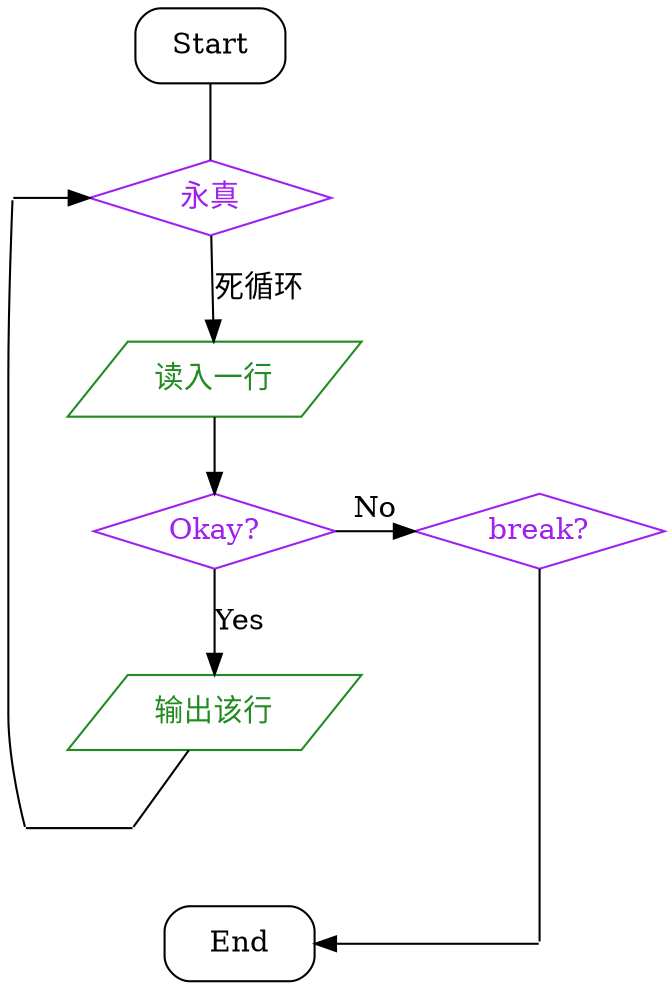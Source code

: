 digraph CountOff {
    # label = "Count Off";
    bgcolor = transparent;

    /* ghost nodes */
    node [ shape = point, width = 0, height = 0 ];
    break_to_end, loop_end, loop_return, return_loop, end [ style = invis ];

    /* special nodes */
    node [ shape = box, width = 1, height = 0.5 ];
    Start, End [ style = rounded ];

    /* conditional nodes */
    node [ shape = diamond, width = 1.618, color = purple, fontcolor = purple ];    
    loop_start [ label = "永真" ];
    okay [ label = "Okay?" ];
    break [ label = "break?" ];

    /* IO nodes */
    node [ shape = parallelogram, width = 1.618, color = forestgreen, fontcolor = forestgreen ];
    read_line [ label = "读入一行" ];
    display [ label = "输出该行" ];
    
    /* Edges */
    Start -> loop_start [ arrowhead = none ];
    { rank = same; loop_return -> loop_start; }
    loop_start -> read_line [ label = "死循环" ];
    read_line -> okay;
    { rank = same; okay -> break [ label = "No"]; }
    okay -> display [ label = "Yes" ];
    display -> loop_end [ arrowhead = none ];
    
    { rank = same; return_loop -> loop_end [ arrowtail = none, dir = back ]; }
    loop_return -> return_loop [ dir = back, arrowtail = none ];
    
    break -> end[ minlen = 3, arrowhead = none ];
    { rank = same; End -> end [ dir = back, minlen = 3 ]; }
}

